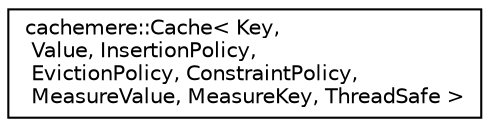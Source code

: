 digraph "Graphical Class Hierarchy"
{
 // LATEX_PDF_SIZE
  edge [fontname="Helvetica",fontsize="10",labelfontname="Helvetica",labelfontsize="10"];
  node [fontname="Helvetica",fontsize="10",shape=record];
  rankdir="LR";
  Node0 [label="cachemere::Cache\< Key,\l Value, InsertionPolicy,\l EvictionPolicy, ConstraintPolicy,\l MeasureValue, MeasureKey, ThreadSafe \>",height=0.2,width=0.4,color="black", fillcolor="white", style="filled",URL="$classcachemere_1_1Cache.html",tooltip="Thread-safe memory-restricted cache."];
}
